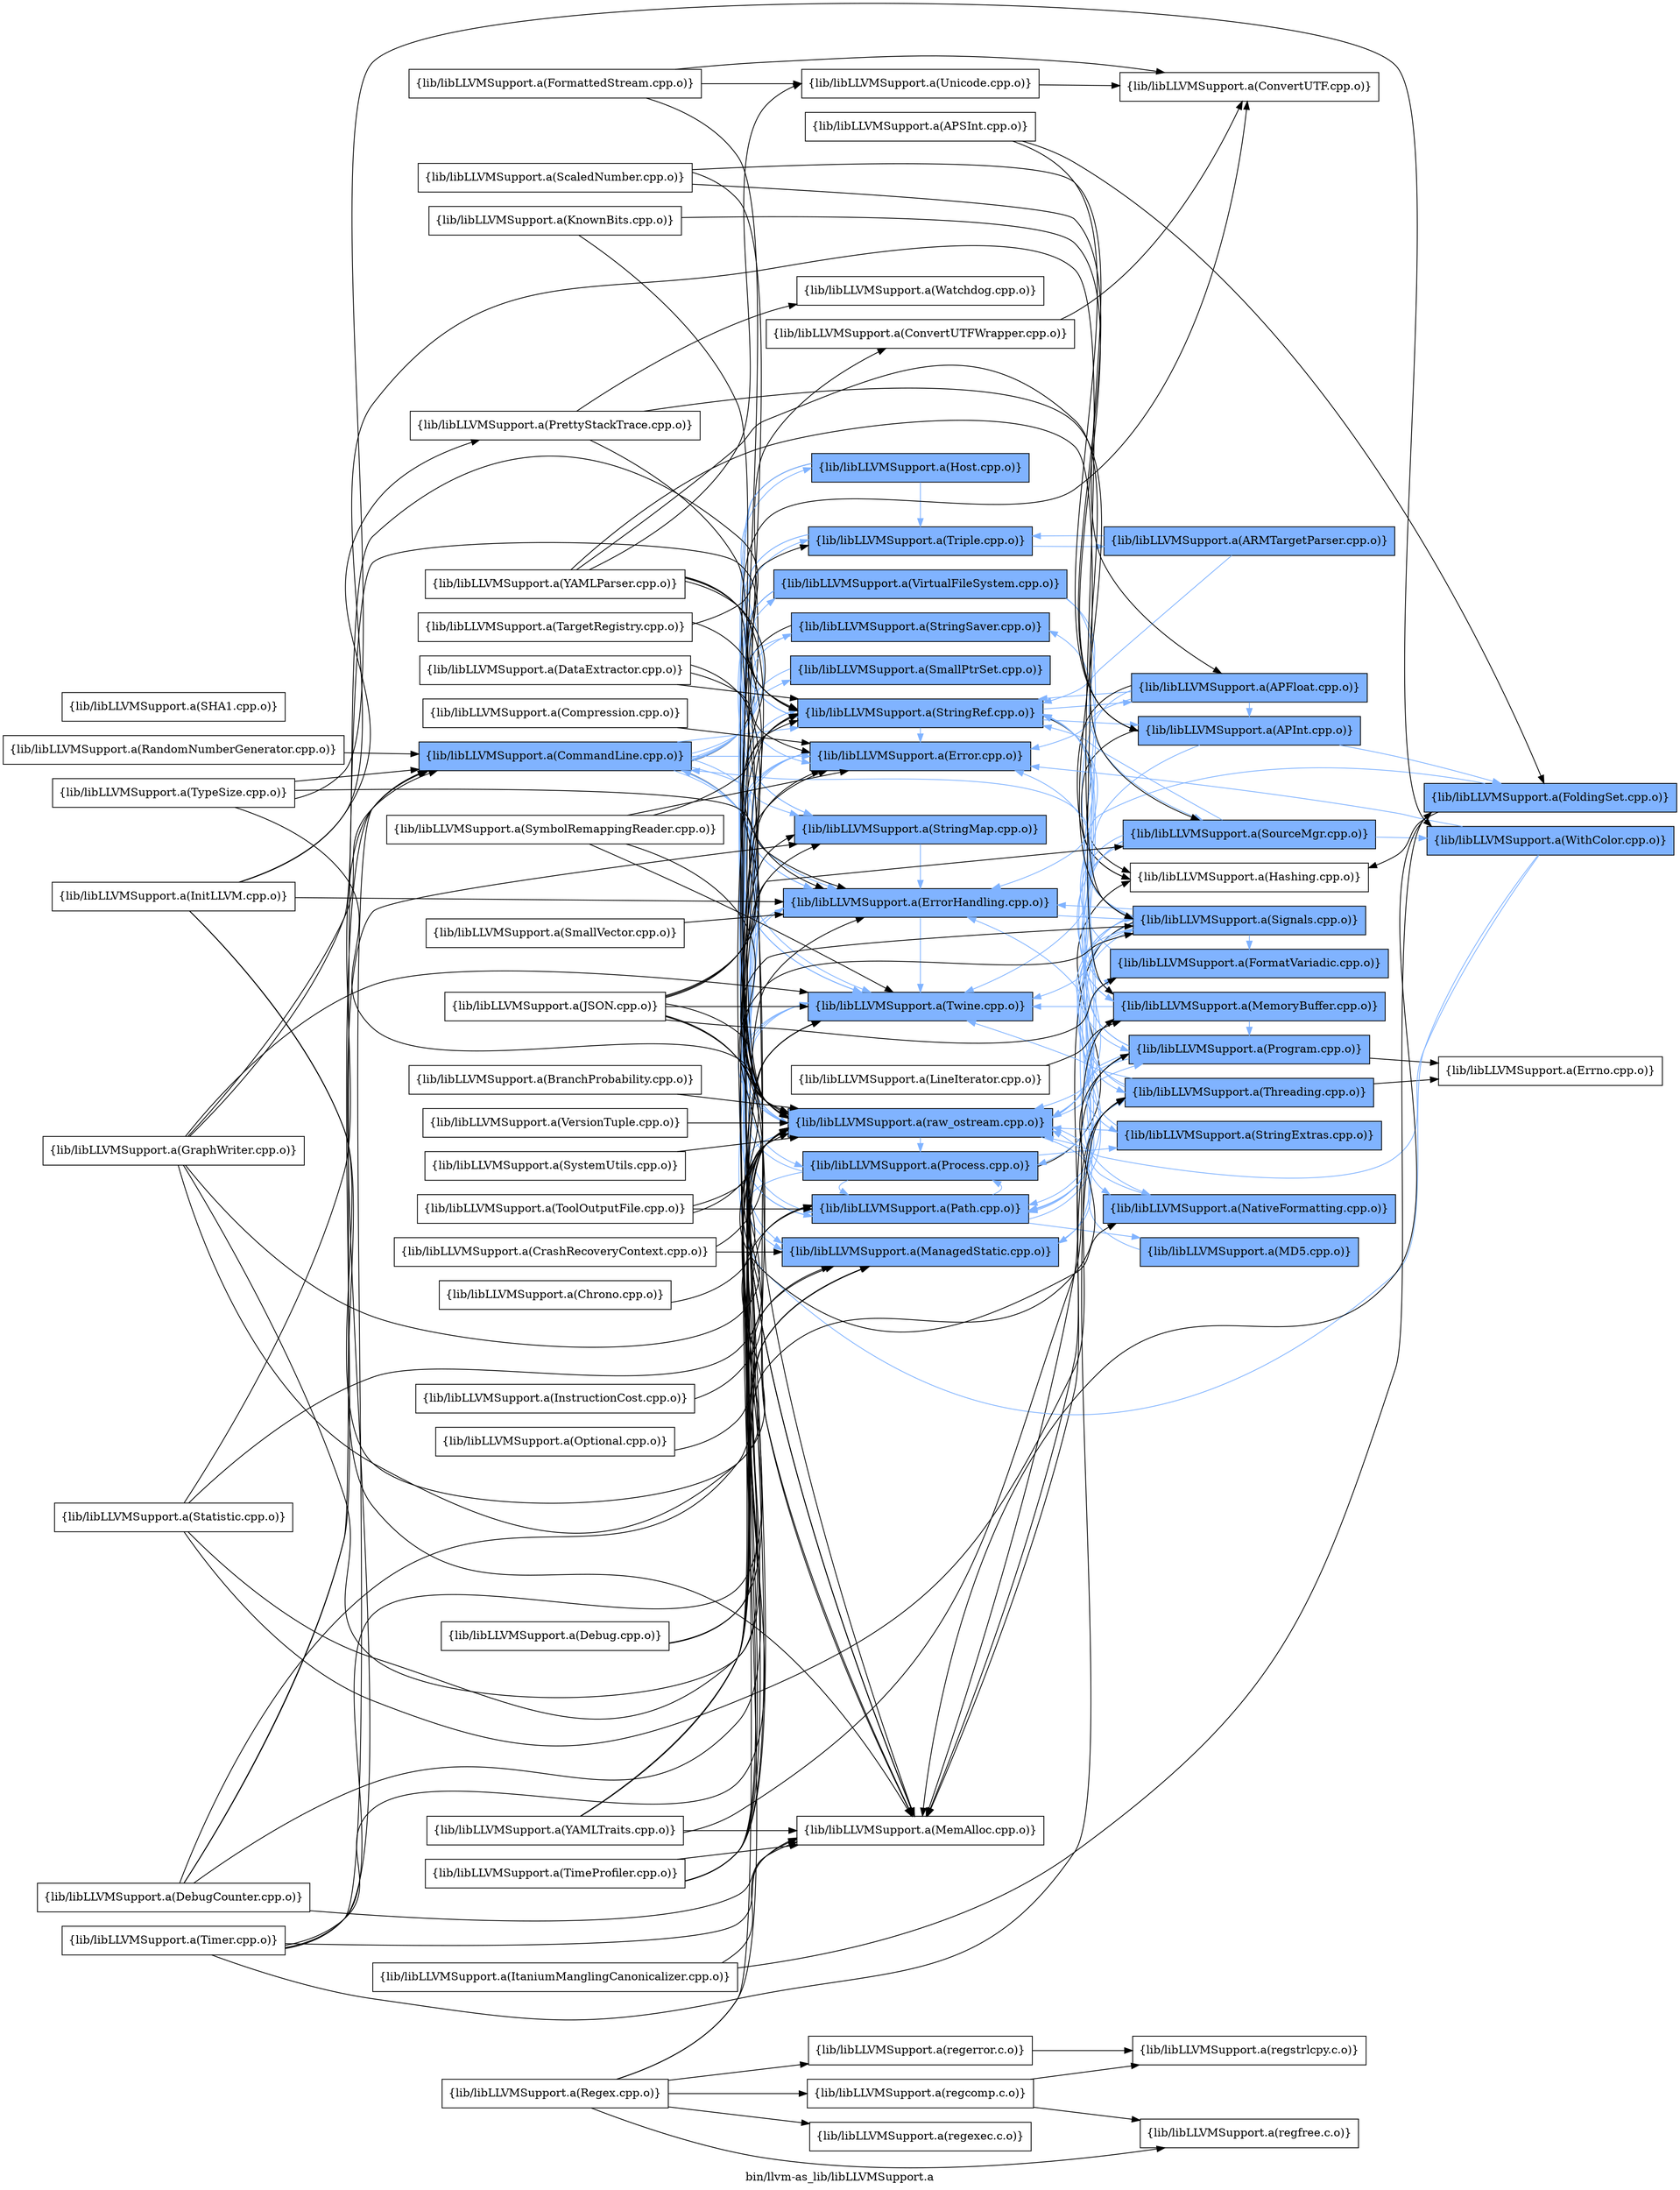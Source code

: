 digraph "bin/llvm-as_lib/libLLVMSupport.a" {
	label="bin/llvm-as_lib/libLLVMSupport.a";
	rankdir=LR;
	{ rank=same; Node0x55bf19d60708;  }
	{ rank=same; Node0x55bf19d61388; Node0x55bf19d62698; Node0x55bf19d61f68; Node0x55bf19d5e958; Node0x55bf19d5f538; Node0x55bf19d616f8; Node0x55bf19d5ff88; Node0x55bf19d5f308; Node0x55bf19d5e318; Node0x55bf19d5d238; Node0x55bf19d5b848; Node0x55bf19d5a308; Node0x55bf19d5d378; Node0x55bf19d5aee8; Node0x55bf19d60988; Node0x55bf19d60168;  }
	{ rank=same; Node0x55bf19d60d98; Node0x55bf19d60618; Node0x55bf19d59778; Node0x55bf19d602a8; Node0x55bf19d60938; Node0x55bf19d5ae98; Node0x55bf19d5d558; Node0x55bf19d5eea8; Node0x55bf19d61158; Node0x55bf19d5a768; Node0x55bf19d5bca8; Node0x55bf19d61a68; Node0x55bf19d5fb28; Node0x55bf19d5f948;  }
	{ rank=same; Node0x55bf19d60708;  }
	{ rank=same; Node0x55bf19d61388; Node0x55bf19d62698; Node0x55bf19d61f68; Node0x55bf19d5e958; Node0x55bf19d5f538; Node0x55bf19d616f8; Node0x55bf19d5ff88; Node0x55bf19d5f308; Node0x55bf19d5e318; Node0x55bf19d5d238; Node0x55bf19d5b848; Node0x55bf19d5a308; Node0x55bf19d5d378; Node0x55bf19d5aee8; Node0x55bf19d60988; Node0x55bf19d60168;  }
	{ rank=same; Node0x55bf19d60d98; Node0x55bf19d60618; Node0x55bf19d59778; Node0x55bf19d602a8; Node0x55bf19d60938; Node0x55bf19d5ae98; Node0x55bf19d5d558; Node0x55bf19d5eea8; Node0x55bf19d61158; Node0x55bf19d5a768; Node0x55bf19d5bca8; Node0x55bf19d61a68; Node0x55bf19d5fb28; Node0x55bf19d5f948;  }

	Node0x55bf19d60708 [shape=record,shape=box,group=1,style=filled,fillcolor="0.600000 0.5 1",label="{lib/libLLVMSupport.a(CommandLine.cpp.o)}"];
	Node0x55bf19d60708 -> Node0x55bf19d61388;
	Node0x55bf19d60708 -> Node0x55bf19d62698[color="0.600000 0.5 1"];
	Node0x55bf19d60708 -> Node0x55bf19d61f68[color="0.600000 0.5 1"];
	Node0x55bf19d60708 -> Node0x55bf19d5e958[color="0.600000 0.5 1"];
	Node0x55bf19d60708 -> Node0x55bf19d5f538;
	Node0x55bf19d60708 -> Node0x55bf19d616f8[color="0.600000 0.5 1"];
	Node0x55bf19d60708 -> Node0x55bf19d5ff88[color="0.600000 0.5 1"];
	Node0x55bf19d60708 -> Node0x55bf19d5f308[color="0.600000 0.5 1"];
	Node0x55bf19d60708 -> Node0x55bf19d5e318[color="0.600000 0.5 1"];
	Node0x55bf19d60708 -> Node0x55bf19d5d238[color="0.600000 0.5 1"];
	Node0x55bf19d60708 -> Node0x55bf19d5b848[color="0.600000 0.5 1"];
	Node0x55bf19d60708 -> Node0x55bf19d5a308[color="0.600000 0.5 1"];
	Node0x55bf19d60708 -> Node0x55bf19d5d378[color="0.600000 0.5 1"];
	Node0x55bf19d60708 -> Node0x55bf19d5aee8[color="0.600000 0.5 1"];
	Node0x55bf19d60708 -> Node0x55bf19d60988[color="0.600000 0.5 1"];
	Node0x55bf19d60708 -> Node0x55bf19d60168[color="0.600000 0.5 1"];
	Node0x55bf19d62058 [shape=record,shape=box,group=0,label="{lib/libLLVMSupport.a(InitLLVM.cpp.o)}"];
	Node0x55bf19d62058 -> Node0x55bf19d61f68;
	Node0x55bf19d62058 -> Node0x55bf19d5e958;
	Node0x55bf19d62058 -> Node0x55bf19d5f538;
	Node0x55bf19d62058 -> Node0x55bf19d5c3d8;
	Node0x55bf19d62058 -> Node0x55bf19d60618;
	Node0x55bf19d5e958 [shape=record,shape=box,group=1,style=filled,fillcolor="0.600000 0.5 1",label="{lib/libLLVMSupport.a(ManagedStatic.cpp.o)}"];
	Node0x55bf19d5e958 -> Node0x55bf19d59778[color="0.600000 0.5 1"];
	Node0x55bf19d5f538 [shape=record,shape=box,group=0,label="{lib/libLLVMSupport.a(MemAlloc.cpp.o)}"];
	Node0x55bf19d61158 [shape=record,shape=box,group=1,style=filled,fillcolor="0.600000 0.5 1",label="{lib/libLLVMSupport.a(SourceMgr.cpp.o)}"];
	Node0x55bf19d61158 -> Node0x55bf19d5eea8[color="0.600000 0.5 1"];
	Node0x55bf19d61158 -> Node0x55bf19d5e318[color="0.600000 0.5 1"];
	Node0x55bf19d61158 -> Node0x55bf19d5b848[color="0.600000 0.5 1"];
	Node0x55bf19d61158 -> Node0x55bf19d5a718[color="0.600000 0.5 1"];
	Node0x55bf19d61158 -> Node0x55bf19d5d378[color="0.600000 0.5 1"];
	Node0x55bf19d61158 -> Node0x55bf19d60988[color="0.600000 0.5 1"];
	Node0x55bf19d5e9f8 [shape=record,shape=box,group=0,label="{lib/libLLVMSupport.a(SystemUtils.cpp.o)}"];
	Node0x55bf19d5e9f8 -> Node0x55bf19d5d378;
	Node0x55bf19d5c658 [shape=record,shape=box,group=0,label="{lib/libLLVMSupport.a(ToolOutputFile.cpp.o)}"];
	Node0x55bf19d5c658 -> Node0x55bf19d5d378;
	Node0x55bf19d5c658 -> Node0x55bf19d60988;
	Node0x55bf19d5c658 -> Node0x55bf19d60618;
	Node0x55bf19d5d378 [shape=record,shape=box,group=1,style=filled,fillcolor="0.600000 0.5 1",label="{lib/libLLVMSupport.a(raw_ostream.cpp.o)}"];
	Node0x55bf19d5d378 -> Node0x55bf19d62698[color="0.600000 0.5 1"];
	Node0x55bf19d5d378 -> Node0x55bf19d61f68[color="0.600000 0.5 1"];
	Node0x55bf19d5d378 -> Node0x55bf19d5a768[color="0.600000 0.5 1"];
	Node0x55bf19d5d378 -> Node0x55bf19d5bca8[color="0.600000 0.5 1"];
	Node0x55bf19d5d378 -> Node0x55bf19d5b848[color="0.600000 0.5 1"];
	Node0x55bf19d5d378 -> Node0x55bf19d60988[color="0.600000 0.5 1"];
	Node0x55bf19d5d378 -> Node0x55bf19d60168[color="0.600000 0.5 1"];
	Node0x55bf19d5d378 -> Node0x55bf19d61a68[color="0.600000 0.5 1"];
	Node0x55bf19d602a8 [shape=record,shape=box,group=1,style=filled,fillcolor="0.600000 0.5 1",label="{lib/libLLVMSupport.a(APFloat.cpp.o)}"];
	Node0x55bf19d602a8 -> Node0x55bf19d60938[color="0.600000 0.5 1"];
	Node0x55bf19d602a8 -> Node0x55bf19d62698[color="0.600000 0.5 1"];
	Node0x55bf19d602a8 -> Node0x55bf19d5ae98;
	Node0x55bf19d602a8 -> Node0x55bf19d5e318[color="0.600000 0.5 1"];
	Node0x55bf19d602a8 -> Node0x55bf19d5d378[color="0.600000 0.5 1"];
	Node0x55bf19d5eea8 [shape=record,shape=box,group=1,style=filled,fillcolor="0.600000 0.5 1",label="{lib/libLLVMSupport.a(MemoryBuffer.cpp.o)}"];
	Node0x55bf19d5eea8 -> Node0x55bf19d62698[color="0.600000 0.5 1"];
	Node0x55bf19d5eea8 -> Node0x55bf19d5b848[color="0.600000 0.5 1"];
	Node0x55bf19d5eea8 -> Node0x55bf19d60988[color="0.600000 0.5 1"];
	Node0x55bf19d5eea8 -> Node0x55bf19d60168[color="0.600000 0.5 1"];
	Node0x55bf19d5eea8 -> Node0x55bf19d61a68[color="0.600000 0.5 1"];
	Node0x55bf19d60938 [shape=record,shape=box,group=1,style=filled,fillcolor="0.600000 0.5 1",label="{lib/libLLVMSupport.a(APInt.cpp.o)}"];
	Node0x55bf19d60938 -> Node0x55bf19d59868[color="0.600000 0.5 1"];
	Node0x55bf19d60938 -> Node0x55bf19d5ae98;
	Node0x55bf19d60938 -> Node0x55bf19d5d378[color="0.600000 0.5 1"];
	Node0x55bf19d62558 [shape=record,shape=box,group=0,label="{lib/libLLVMSupport.a(APSInt.cpp.o)}"];
	Node0x55bf19d62558 -> Node0x55bf19d60938;
	Node0x55bf19d62558 -> Node0x55bf19d59868;
	Node0x55bf19d5fb28 [shape=record,shape=box,group=1,style=filled,fillcolor="0.600000 0.5 1",label="{lib/libLLVMSupport.a(MD5.cpp.o)}"];
	Node0x55bf19d5fb28 -> Node0x55bf19d5d378[color="0.600000 0.5 1"];
	Node0x55bf19d616f8 [shape=record,shape=box,group=1,style=filled,fillcolor="0.600000 0.5 1",label="{lib/libLLVMSupport.a(SmallPtrSet.cpp.o)}"];
	Node0x55bf19d616f8 -> Node0x55bf19d61f68[color="0.600000 0.5 1"];
	Node0x55bf19d5ff88 [shape=record,shape=box,group=1,style=filled,fillcolor="0.600000 0.5 1",label="{lib/libLLVMSupport.a(StringMap.cpp.o)}"];
	Node0x55bf19d5ff88 -> Node0x55bf19d61f68[color="0.600000 0.5 1"];
	Node0x55bf19d5f308 [shape=record,shape=box,group=1,style=filled,fillcolor="0.600000 0.5 1",label="{lib/libLLVMSupport.a(StringSaver.cpp.o)}"];
	Node0x55bf19d5f308 -> Node0x55bf19d5f538;
	Node0x55bf19d5f308 -> Node0x55bf19d5e318[color="0.600000 0.5 1"];
	Node0x55bf19d5bac8 [shape=record,shape=box,group=0,label="{lib/libLLVMSupport.a(TypeSize.cpp.o)}"];
	Node0x55bf19d5bac8 -> Node0x55bf19d60708;
	Node0x55bf19d5bac8 -> Node0x55bf19d61f68;
	Node0x55bf19d5bac8 -> Node0x55bf19d5a718;
	Node0x55bf19d5bac8 -> Node0x55bf19d5d378;
	Node0x55bf19d62698 [shape=record,shape=box,group=1,style=filled,fillcolor="0.600000 0.5 1",label="{lib/libLLVMSupport.a(Error.cpp.o)}"];
	Node0x55bf19d62698 -> Node0x55bf19d61f68[color="0.600000 0.5 1"];
	Node0x55bf19d62698 -> Node0x55bf19d5e958[color="0.600000 0.5 1"];
	Node0x55bf19d62698 -> Node0x55bf19d5b848[color="0.600000 0.5 1"];
	Node0x55bf19d62698 -> Node0x55bf19d5d378[color="0.600000 0.5 1"];
	Node0x55bf19d61f68 [shape=record,shape=box,group=1,style=filled,fillcolor="0.600000 0.5 1",label="{lib/libLLVMSupport.a(ErrorHandling.cpp.o)}"];
	Node0x55bf19d61f68 -> Node0x55bf19d5b848[color="0.600000 0.5 1"];
	Node0x55bf19d61f68 -> Node0x55bf19d5d378[color="0.600000 0.5 1"];
	Node0x55bf19d61f68 -> Node0x55bf19d60618[color="0.600000 0.5 1"];
	Node0x55bf19d5c478 [shape=record,shape=box,group=0,label="{lib/libLLVMSupport.a(SHA1.cpp.o)}"];
	Node0x55bf19d5e318 [shape=record,shape=box,group=1,style=filled,fillcolor="0.600000 0.5 1",label="{lib/libLLVMSupport.a(StringRef.cpp.o)}"];
	Node0x55bf19d5e318 -> Node0x55bf19d602a8[color="0.600000 0.5 1"];
	Node0x55bf19d5e318 -> Node0x55bf19d60938[color="0.600000 0.5 1"];
	Node0x55bf19d5e318 -> Node0x55bf19d62698[color="0.600000 0.5 1"];
	Node0x55bf19d5e318 -> Node0x55bf19d5ae98;
	Node0x55bf19d5d238 [shape=record,shape=box,group=1,style=filled,fillcolor="0.600000 0.5 1",label="{lib/libLLVMSupport.a(Triple.cpp.o)}"];
	Node0x55bf19d5d238 -> Node0x55bf19d5e318[color="0.600000 0.5 1"];
	Node0x55bf19d5d238 -> Node0x55bf19d5d558[color="0.600000 0.5 1"];
	Node0x55bf19d5d238 -> Node0x55bf19d5b848[color="0.600000 0.5 1"];
	Node0x55bf19d5a7b8 [shape=record,shape=box,group=0,label="{lib/libLLVMSupport.a(TargetRegistry.cpp.o)}"];
	Node0x55bf19d5a7b8 -> Node0x55bf19d5d238;
	Node0x55bf19d5a7b8 -> Node0x55bf19d5d378;
	Node0x55bf19d58be8 [shape=record,shape=box,group=0,label="{lib/libLLVMSupport.a(FormattedStream.cpp.o)}"];
	Node0x55bf19d58be8 -> Node0x55bf19d60d98;
	Node0x55bf19d58be8 -> Node0x55bf19d5a088;
	Node0x55bf19d58be8 -> Node0x55bf19d5d378;
	Node0x55bf19d5f948 [shape=record,shape=box,group=1,style=filled,fillcolor="0.600000 0.5 1",label="{lib/libLLVMSupport.a(StringExtras.cpp.o)}"];
	Node0x55bf19d5f948 -> Node0x55bf19d5e318[color="0.600000 0.5 1"];
	Node0x55bf19d5f948 -> Node0x55bf19d5d378[color="0.600000 0.5 1"];
	Node0x55bf19d59868 [shape=record,shape=box,group=1,style=filled,fillcolor="0.600000 0.5 1",label="{lib/libLLVMSupport.a(FoldingSet.cpp.o)}"];
	Node0x55bf19d59868 -> Node0x55bf19d61f68[color="0.600000 0.5 1"];
	Node0x55bf19d59868 -> Node0x55bf19d5ae98;
	Node0x55bf19d59868 -> Node0x55bf19d5f538;
	Node0x55bf19d5d2d8 [shape=record,shape=box,group=0,label="{lib/libLLVMSupport.a(Regex.cpp.o)}"];
	Node0x55bf19d5d2d8 -> Node0x55bf19d5e318;
	Node0x55bf19d5d2d8 -> Node0x55bf19d5b848;
	Node0x55bf19d5d2d8 -> Node0x55bf19d5d148;
	Node0x55bf19d5d2d8 -> Node0x55bf19d58a08;
	Node0x55bf19d5d2d8 -> Node0x55bf19d59bd8;
	Node0x55bf19d5d2d8 -> Node0x55bf19d59598;
	Node0x55bf19d5b848 [shape=record,shape=box,group=1,style=filled,fillcolor="0.600000 0.5 1",label="{lib/libLLVMSupport.a(Twine.cpp.o)}"];
	Node0x55bf19d5b848 -> Node0x55bf19d5d378[color="0.600000 0.5 1"];
	Node0x55bf19d5ae98 [shape=record,shape=box,group=0,label="{lib/libLLVMSupport.a(Hashing.cpp.o)}"];
	Node0x55bf19d60988 [shape=record,shape=box,group=1,style=filled,fillcolor="0.600000 0.5 1",label="{lib/libLLVMSupport.a(Path.cpp.o)}"];
	Node0x55bf19d60988 -> Node0x55bf19d62698[color="0.600000 0.5 1"];
	Node0x55bf19d60988 -> Node0x55bf19d5fb28[color="0.600000 0.5 1"];
	Node0x55bf19d60988 -> Node0x55bf19d5e318[color="0.600000 0.5 1"];
	Node0x55bf19d60988 -> Node0x55bf19d5b848[color="0.600000 0.5 1"];
	Node0x55bf19d60988 -> Node0x55bf19d60168[color="0.600000 0.5 1"];
	Node0x55bf19d60988 -> Node0x55bf19d60618[color="0.600000 0.5 1"];
	Node0x55bf19d59778 [shape=record,shape=box,group=1,style=filled,fillcolor="0.600000 0.5 1",label="{lib/libLLVMSupport.a(Threading.cpp.o)}"];
	Node0x55bf19d59778 -> Node0x55bf19d61f68[color="0.600000 0.5 1"];
	Node0x55bf19d59778 -> Node0x55bf19d5f538;
	Node0x55bf19d59778 -> Node0x55bf19d5e318[color="0.600000 0.5 1"];
	Node0x55bf19d59778 -> Node0x55bf19d5b848[color="0.600000 0.5 1"];
	Node0x55bf19d59778 -> Node0x55bf19d60348;
	Node0x55bf19d5c3d8 [shape=record,shape=box,group=0,label="{lib/libLLVMSupport.a(PrettyStackTrace.cpp.o)}"];
	Node0x55bf19d5c3d8 -> Node0x55bf19d5d378;
	Node0x55bf19d5c3d8 -> Node0x55bf19d60618;
	Node0x55bf19d5c3d8 -> Node0x55bf19d595e8;
	Node0x55bf19d5a768 [shape=record,shape=box,group=1,style=filled,fillcolor="0.600000 0.5 1",label="{lib/libLLVMSupport.a(FormatVariadic.cpp.o)}"];
	Node0x55bf19d5a768 -> Node0x55bf19d5e318[color="0.600000 0.5 1"];
	Node0x55bf19d5bca8 [shape=record,shape=box,group=1,style=filled,fillcolor="0.600000 0.5 1",label="{lib/libLLVMSupport.a(NativeFormatting.cpp.o)}"];
	Node0x55bf19d5bca8 -> Node0x55bf19d5d378[color="0.600000 0.5 1"];
	Node0x55bf19d5f998 [shape=record,shape=box,group=0,label="{lib/libLLVMSupport.a(Chrono.cpp.o)}"];
	Node0x55bf19d5f998 -> Node0x55bf19d5d378;
	Node0x55bf19d61388 [shape=record,shape=box,group=0,label="{lib/libLLVMSupport.a(ConvertUTFWrapper.cpp.o)}"];
	Node0x55bf19d61388 -> Node0x55bf19d60d98;
	Node0x55bf19d5a308 [shape=record,shape=box,group=1,style=filled,fillcolor="0.600000 0.5 1",label="{lib/libLLVMSupport.a(VirtualFileSystem.cpp.o)}"];
	Node0x55bf19d5a308 -> Node0x55bf19d62698[color="0.600000 0.5 1"];
	Node0x55bf19d5a308 -> Node0x55bf19d5f538;
	Node0x55bf19d5a308 -> Node0x55bf19d5eea8[color="0.600000 0.5 1"];
	Node0x55bf19d5a308 -> Node0x55bf19d61158[color="0.600000 0.5 1"];
	Node0x55bf19d5a308 -> Node0x55bf19d5ff88[color="0.600000 0.5 1"];
	Node0x55bf19d5a308 -> Node0x55bf19d5e318[color="0.600000 0.5 1"];
	Node0x55bf19d5a308 -> Node0x55bf19d5b848[color="0.600000 0.5 1"];
	Node0x55bf19d5a308 -> Node0x55bf19d5d378[color="0.600000 0.5 1"];
	Node0x55bf19d5a308 -> Node0x55bf19d60988[color="0.600000 0.5 1"];
	Node0x55bf19d5aee8 [shape=record,shape=box,group=1,style=filled,fillcolor="0.600000 0.5 1",label="{lib/libLLVMSupport.a(Host.cpp.o)}"];
	Node0x55bf19d5aee8 -> Node0x55bf19d5f538;
	Node0x55bf19d5aee8 -> Node0x55bf19d5ff88[color="0.600000 0.5 1"];
	Node0x55bf19d5aee8 -> Node0x55bf19d5e318[color="0.600000 0.5 1"];
	Node0x55bf19d5aee8 -> Node0x55bf19d5d238[color="0.600000 0.5 1"];
	Node0x55bf19d5aee8 -> Node0x55bf19d5d378[color="0.600000 0.5 1"];
	Node0x55bf19d60168 [shape=record,shape=box,group=1,style=filled,fillcolor="0.600000 0.5 1",label="{lib/libLLVMSupport.a(Process.cpp.o)}"];
	Node0x55bf19d60168 -> Node0x55bf19d62698[color="0.600000 0.5 1"];
	Node0x55bf19d60168 -> Node0x55bf19d5ae98;
	Node0x55bf19d60168 -> Node0x55bf19d5e958[color="0.600000 0.5 1"];
	Node0x55bf19d60168 -> Node0x55bf19d5f948[color="0.600000 0.5 1"];
	Node0x55bf19d60168 -> Node0x55bf19d60988[color="0.600000 0.5 1"];
	Node0x55bf19d60d98 [shape=record,shape=box,group=0,label="{lib/libLLVMSupport.a(ConvertUTF.cpp.o)}"];
	Node0x55bf19d61978 [shape=record,shape=box,group=0,label="{lib/libLLVMSupport.a(Debug.cpp.o)}"];
	Node0x55bf19d61978 -> Node0x55bf19d5e958;
	Node0x55bf19d61978 -> Node0x55bf19d5d378;
	Node0x55bf19d60618 [shape=record,shape=box,group=1,style=filled,fillcolor="0.600000 0.5 1",label="{lib/libLLVMSupport.a(Signals.cpp.o)}"];
	Node0x55bf19d60618 -> Node0x55bf19d60708[color="0.600000 0.5 1"];
	Node0x55bf19d60618 -> Node0x55bf19d61f68[color="0.600000 0.5 1"];
	Node0x55bf19d60618 -> Node0x55bf19d5a768[color="0.600000 0.5 1"];
	Node0x55bf19d60618 -> Node0x55bf19d5e958[color="0.600000 0.5 1"];
	Node0x55bf19d60618 -> Node0x55bf19d5f538;
	Node0x55bf19d60618 -> Node0x55bf19d5eea8[color="0.600000 0.5 1"];
	Node0x55bf19d60618 -> Node0x55bf19d5bca8[color="0.600000 0.5 1"];
	Node0x55bf19d60618 -> Node0x55bf19d5e318[color="0.600000 0.5 1"];
	Node0x55bf19d60618 -> Node0x55bf19d5b848[color="0.600000 0.5 1"];
	Node0x55bf19d60618 -> Node0x55bf19d5d378[color="0.600000 0.5 1"];
	Node0x55bf19d60618 -> Node0x55bf19d60988[color="0.600000 0.5 1"];
	Node0x55bf19d60618 -> Node0x55bf19d61a68[color="0.600000 0.5 1"];
	Node0x55bf19d60618 -> Node0x55bf19d59778[color="0.600000 0.5 1"];
	Node0x55bf19d5a088 [shape=record,shape=box,group=0,label="{lib/libLLVMSupport.a(Unicode.cpp.o)}"];
	Node0x55bf19d5a088 -> Node0x55bf19d60d98;
	Node0x55bf19d5db48 [shape=record,shape=box,group=0,label="{lib/libLLVMSupport.a(InstructionCost.cpp.o)}"];
	Node0x55bf19d5db48 -> Node0x55bf19d5d378;
	Node0x55bf19d61a68 [shape=record,shape=box,group=1,style=filled,fillcolor="0.600000 0.5 1",label="{lib/libLLVMSupport.a(Program.cpp.o)}"];
	Node0x55bf19d61a68 -> Node0x55bf19d5f538;
	Node0x55bf19d61a68 -> Node0x55bf19d5f948[color="0.600000 0.5 1"];
	Node0x55bf19d61a68 -> Node0x55bf19d5f308[color="0.600000 0.5 1"];
	Node0x55bf19d61a68 -> Node0x55bf19d5e318[color="0.600000 0.5 1"];
	Node0x55bf19d61a68 -> Node0x55bf19d5d378[color="0.600000 0.5 1"];
	Node0x55bf19d61a68 -> Node0x55bf19d60988[color="0.600000 0.5 1"];
	Node0x55bf19d61a68 -> Node0x55bf19d60348;
	Node0x55bf19d595e8 [shape=record,shape=box,group=0,label="{lib/libLLVMSupport.a(Watchdog.cpp.o)}"];
	Node0x55bf19d5b708 [shape=record,shape=box,group=0,label="{lib/libLLVMSupport.a(RandomNumberGenerator.cpp.o)}"];
	Node0x55bf19d5b708 -> Node0x55bf19d60708;
	Node0x55bf19d5d148 [shape=record,shape=box,group=0,label="{lib/libLLVMSupport.a(regcomp.c.o)}"];
	Node0x55bf19d5d148 -> Node0x55bf19d59598;
	Node0x55bf19d5d148 -> Node0x55bf19d59d68;
	Node0x55bf19d58a08 [shape=record,shape=box,group=0,label="{lib/libLLVMSupport.a(regerror.c.o)}"];
	Node0x55bf19d58a08 -> Node0x55bf19d59d68;
	Node0x55bf19d59bd8 [shape=record,shape=box,group=0,label="{lib/libLLVMSupport.a(regexec.c.o)}"];
	Node0x55bf19d59598 [shape=record,shape=box,group=0,label="{lib/libLLVMSupport.a(regfree.c.o)}"];
	Node0x55bf19d61d38 [shape=record,shape=box,group=0,label="{lib/libLLVMSupport.a(SmallVector.cpp.o)}"];
	Node0x55bf19d61d38 -> Node0x55bf19d61f68;
	Node0x55bf19d5a718 [shape=record,shape=box,group=1,style=filled,fillcolor="0.600000 0.5 1",label="{lib/libLLVMSupport.a(WithColor.cpp.o)}"];
	Node0x55bf19d5a718 -> Node0x55bf19d60708[color="0.600000 0.5 1"];
	Node0x55bf19d5a718 -> Node0x55bf19d62698[color="0.600000 0.5 1"];
	Node0x55bf19d5a718 -> Node0x55bf19d5d378[color="0.600000 0.5 1"];
	Node0x55bf19d602f8 [shape=record,shape=box,group=0,label="{lib/libLLVMSupport.a(Statistic.cpp.o)}"];
	Node0x55bf19d602f8 -> Node0x55bf19d60708;
	Node0x55bf19d602f8 -> Node0x55bf19d5e958;
	Node0x55bf19d602f8 -> Node0x55bf19d5d378;
	Node0x55bf19d602f8 -> Node0x55bf19d59778;
	Node0x55bf19d5de18 [shape=record,shape=box,group=0,label="{lib/libLLVMSupport.a(TimeProfiler.cpp.o)}"];
	Node0x55bf19d5de18 -> Node0x55bf19d62698;
	Node0x55bf19d5de18 -> Node0x55bf19d5f538;
	Node0x55bf19d5de18 -> Node0x55bf19d5ff88;
	Node0x55bf19d5de18 -> Node0x55bf19d5b848;
	Node0x55bf19d5de18 -> Node0x55bf19d5d378;
	Node0x55bf19d5de18 -> Node0x55bf19d60988;
	Node0x55bf19d5d0a8 [shape=record,shape=box,group=0,label="{lib/libLLVMSupport.a(JSON.cpp.o)}"];
	Node0x55bf19d5d0a8 -> Node0x55bf19d60d98;
	Node0x55bf19d5d0a8 -> Node0x55bf19d62698;
	Node0x55bf19d5d0a8 -> Node0x55bf19d5a768;
	Node0x55bf19d5d0a8 -> Node0x55bf19d5f538;
	Node0x55bf19d5d0a8 -> Node0x55bf19d5bca8;
	Node0x55bf19d5d0a8 -> Node0x55bf19d5e318;
	Node0x55bf19d5d0a8 -> Node0x55bf19d5b848;
	Node0x55bf19d5d0a8 -> Node0x55bf19d5d378;
	Node0x55bf19d5e4a8 [shape=record,shape=box,group=0,label="{lib/libLLVMSupport.a(Timer.cpp.o)}"];
	Node0x55bf19d5e4a8 -> Node0x55bf19d60708;
	Node0x55bf19d5e4a8 -> Node0x55bf19d5e958;
	Node0x55bf19d5e4a8 -> Node0x55bf19d5f538;
	Node0x55bf19d5e4a8 -> Node0x55bf19d5ff88;
	Node0x55bf19d5e4a8 -> Node0x55bf19d5d378;
	Node0x55bf19d5e4a8 -> Node0x55bf19d59778;
	Node0x55bf19d5d558 [shape=record,shape=box,group=1,style=filled,fillcolor="0.600000 0.5 1",label="{lib/libLLVMSupport.a(ARMTargetParser.cpp.o)}"];
	Node0x55bf19d5d558 -> Node0x55bf19d5e318[color="0.600000 0.5 1"];
	Node0x55bf19d5d558 -> Node0x55bf19d5d238[color="0.600000 0.5 1"];
	Node0x55bf19d58af8 [shape=record,shape=box,group=0,label="{lib/libLLVMSupport.a(YAMLParser.cpp.o)}"];
	Node0x55bf19d58af8 -> Node0x55bf19d61f68;
	Node0x55bf19d58af8 -> Node0x55bf19d5f538;
	Node0x55bf19d58af8 -> Node0x55bf19d5eea8;
	Node0x55bf19d58af8 -> Node0x55bf19d61158;
	Node0x55bf19d58af8 -> Node0x55bf19d5e318;
	Node0x55bf19d58af8 -> Node0x55bf19d5a088;
	Node0x55bf19d58af8 -> Node0x55bf19d5d378;
	Node0x55bf19d59d68 [shape=record,shape=box,group=0,label="{lib/libLLVMSupport.a(regstrlcpy.c.o)}"];
	Node0x55bf19d60de8 [shape=record,shape=box,group=0,label="{lib/libLLVMSupport.a(CrashRecoveryContext.cpp.o)}"];
	Node0x55bf19d60de8 -> Node0x55bf19d5e958;
	Node0x55bf19d60de8 -> Node0x55bf19d60618;
	Node0x55bf19d60348 [shape=record,shape=box,group=0,label="{lib/libLLVMSupport.a(Errno.cpp.o)}"];
	Node0x55bf19d62828 [shape=record,shape=box,group=0,label="{lib/libLLVMSupport.a(KnownBits.cpp.o)}"];
	Node0x55bf19d62828 -> Node0x55bf19d60938;
	Node0x55bf19d62828 -> Node0x55bf19d5d378;
	Node0x55bf19d605c8 [shape=record,shape=box,group=0,label="{lib/libLLVMSupport.a(Optional.cpp.o)}"];
	Node0x55bf19d605c8 -> Node0x55bf19d5d378;
	Node0x55bf19d5d738 [shape=record,shape=box,group=0,label="{lib/libLLVMSupport.a(GraphWriter.cpp.o)}"];
	Node0x55bf19d5d738 -> Node0x55bf19d60708;
	Node0x55bf19d5d738 -> Node0x55bf19d5e318;
	Node0x55bf19d5d738 -> Node0x55bf19d5b848;
	Node0x55bf19d5d738 -> Node0x55bf19d5d378;
	Node0x55bf19d5d738 -> Node0x55bf19d60988;
	Node0x55bf19d5d738 -> Node0x55bf19d61a68;
	Node0x55bf19d5c568 [shape=record,shape=box,group=0,label="{lib/libLLVMSupport.a(BranchProbability.cpp.o)}"];
	Node0x55bf19d5c568 -> Node0x55bf19d5d378;
	Node0x55bf19d5d648 [shape=record,shape=box,group=0,label="{lib/libLLVMSupport.a(ScaledNumber.cpp.o)}"];
	Node0x55bf19d5d648 -> Node0x55bf19d602a8;
	Node0x55bf19d5d648 -> Node0x55bf19d60938;
	Node0x55bf19d5d648 -> Node0x55bf19d5d378;
	Node0x55bf19d5e638 [shape=record,shape=box,group=0,label="{lib/libLLVMSupport.a(DebugCounter.cpp.o)}"];
	Node0x55bf19d5e638 -> Node0x55bf19d60708;
	Node0x55bf19d5e638 -> Node0x55bf19d5e958;
	Node0x55bf19d5e638 -> Node0x55bf19d5f538;
	Node0x55bf19d5e638 -> Node0x55bf19d5e318;
	Node0x55bf19d5e638 -> Node0x55bf19d5d378;
	Node0x55bf19d5d288 [shape=record,shape=box,group=0,label="{lib/libLLVMSupport.a(Compression.cpp.o)}"];
	Node0x55bf19d5d288 -> Node0x55bf19d62698;
	Node0x55bf19d5ec78 [shape=record,shape=box,group=0,label="{lib/libLLVMSupport.a(ItaniumManglingCanonicalizer.cpp.o)}"];
	Node0x55bf19d5ec78 -> Node0x55bf19d59868;
	Node0x55bf19d5ec78 -> Node0x55bf19d5f538;
	Node0x55bf19d5f588 [shape=record,shape=box,group=0,label="{lib/libLLVMSupport.a(LineIterator.cpp.o)}"];
	Node0x55bf19d5f588 -> Node0x55bf19d5eea8;
	Node0x55bf19d5fb78 [shape=record,shape=box,group=0,label="{lib/libLLVMSupport.a(SymbolRemappingReader.cpp.o)}"];
	Node0x55bf19d5fb78 -> Node0x55bf19d62698;
	Node0x55bf19d5fb78 -> Node0x55bf19d5e318;
	Node0x55bf19d5fb78 -> Node0x55bf19d5b848;
	Node0x55bf19d5fb78 -> Node0x55bf19d5d378;
	Node0x55bf19d61568 [shape=record,shape=box,group=0,label="{lib/libLLVMSupport.a(DataExtractor.cpp.o)}"];
	Node0x55bf19d61568 -> Node0x55bf19d62698;
	Node0x55bf19d61568 -> Node0x55bf19d5e318;
	Node0x55bf19d61568 -> Node0x55bf19d5d378;
	Node0x55bf19d61658 [shape=record,shape=box,group=0,label="{lib/libLLVMSupport.a(YAMLTraits.cpp.o)}"];
	Node0x55bf19d61658 -> Node0x55bf19d61f68;
	Node0x55bf19d61658 -> Node0x55bf19d5f538;
	Node0x55bf19d61658 -> Node0x55bf19d5eea8;
	Node0x55bf19d61658 -> Node0x55bf19d61158;
	Node0x55bf19d61658 -> Node0x55bf19d5ff88;
	Node0x55bf19d61658 -> Node0x55bf19d5e318;
	Node0x55bf19d61658 -> Node0x55bf19d5b848;
	Node0x55bf19d61658 -> Node0x55bf19d5d378;
	Node0x55bf19d61338 [shape=record,shape=box,group=0,label="{lib/libLLVMSupport.a(VersionTuple.cpp.o)}"];
	Node0x55bf19d61338 -> Node0x55bf19d5d378;
}
